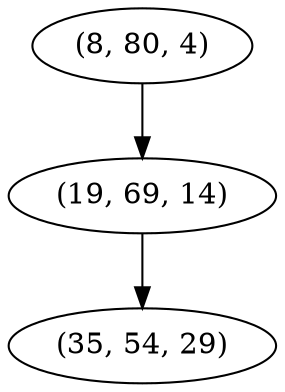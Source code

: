 digraph tree {
    "(8, 80, 4)";
    "(19, 69, 14)";
    "(35, 54, 29)";
    "(8, 80, 4)" -> "(19, 69, 14)";
    "(19, 69, 14)" -> "(35, 54, 29)";
}
